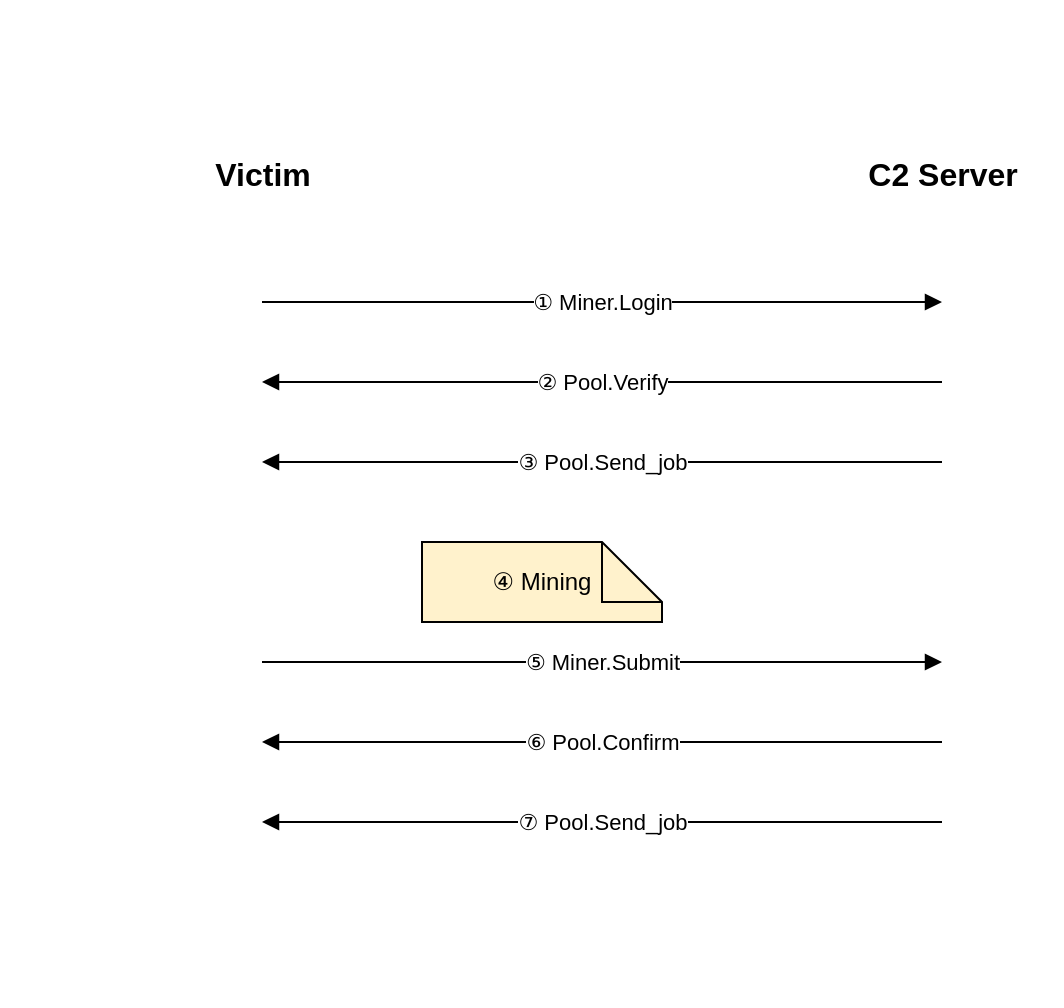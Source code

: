 <mxfile version="28.1.2">
  <diagram name="Stratum Protocol" id="w2IsIS3S49XQDsfhOpsc">
    <mxGraphModel dx="2066" dy="1103" grid="1" gridSize="10" guides="1" tooltips="1" connect="1" arrows="1" fold="1" page="1" pageScale="1" pageWidth="827" pageHeight="1169" math="0" shadow="0">
      <root>
        <mxCell id="0" />
        <mxCell id="1" parent="0" />
        <mxCell id="Ay433vLhD5onKc3j3dtD-1" value="Victim" style="text;html=1;fontSize=16;fontStyle=1;align=center;" vertex="1" parent="1">
          <mxGeometry x="210" y="130" width="80" height="30" as="geometry" />
        </mxCell>
        <mxCell id="Ay433vLhD5onKc3j3dtD-2" value="C2 Server" style="text;html=1;fontSize=16;fontStyle=1;align=center;" vertex="1" parent="1">
          <mxGeometry x="530" y="130" width="120" height="30" as="geometry" />
        </mxCell>
        <mxCell id="Ay433vLhD5onKc3j3dtD-3" style="shape=line;dashed=1;strokeWidth=2;" edge="1" parent="1">
          <mxGeometry x="120" y="60" height="500" relative="1" as="geometry">
            <mxPoint x="120" y="60" as="sourcePoint" />
            <mxPoint x="120" y="560" as="targetPoint" />
          </mxGeometry>
        </mxCell>
        <mxCell id="Ay433vLhD5onKc3j3dtD-4" style="shape=line;dashed=1;strokeWidth=2;" edge="1" parent="1">
          <mxGeometry x="460" y="60" height="500" relative="1" as="geometry">
            <mxPoint x="460" y="60" as="sourcePoint" />
            <mxPoint x="460" y="560" as="targetPoint" />
          </mxGeometry>
        </mxCell>
        <mxCell id="Ay433vLhD5onKc3j3dtD-5" value="① Miner.Login" style="endArrow=block;html=1;" edge="1" parent="1">
          <mxGeometry relative="1" as="geometry">
            <mxPoint x="250" y="210" as="sourcePoint" />
            <mxPoint x="590" y="210" as="targetPoint" />
          </mxGeometry>
        </mxCell>
        <mxCell id="Ay433vLhD5onKc3j3dtD-6" value="② Pool.Verify" style="endArrow=block;html=1;" edge="1" parent="1">
          <mxGeometry relative="1" as="geometry">
            <mxPoint x="590" y="250" as="sourcePoint" />
            <mxPoint x="250" y="250" as="targetPoint" />
          </mxGeometry>
        </mxCell>
        <mxCell id="Ay433vLhD5onKc3j3dtD-7" value="③ Pool.Send_job" style="endArrow=block;html=1;" edge="1" parent="1">
          <mxGeometry relative="1" as="geometry">
            <mxPoint x="590" y="290" as="sourcePoint" />
            <mxPoint x="250" y="290" as="targetPoint" />
          </mxGeometry>
        </mxCell>
        <mxCell id="Ay433vLhD5onKc3j3dtD-8" value="④ Mining" style="shape=note;whiteSpace=wrap;html=1;fontSize=12;fillColor=#FFF2CC;" vertex="1" parent="1">
          <mxGeometry x="330" y="330" width="120" height="40" as="geometry" />
        </mxCell>
        <mxCell id="Ay433vLhD5onKc3j3dtD-9" value="⑤ Miner.Submit" style="endArrow=block;html=1;" edge="1" parent="1">
          <mxGeometry relative="1" as="geometry">
            <mxPoint x="250" y="390" as="sourcePoint" />
            <mxPoint x="590" y="390" as="targetPoint" />
          </mxGeometry>
        </mxCell>
        <mxCell id="Ay433vLhD5onKc3j3dtD-10" value="⑥ Pool.Confirm" style="endArrow=block;html=1;" edge="1" parent="1">
          <mxGeometry relative="1" as="geometry">
            <mxPoint x="590" y="430" as="sourcePoint" />
            <mxPoint x="250" y="430" as="targetPoint" />
          </mxGeometry>
        </mxCell>
        <mxCell id="Ay433vLhD5onKc3j3dtD-11" value="⑦ Pool.Send_job" style="endArrow=block;html=1;" edge="1" parent="1">
          <mxGeometry relative="1" as="geometry">
            <mxPoint x="590" y="470" as="sourcePoint" />
            <mxPoint x="250" y="470" as="targetPoint" />
          </mxGeometry>
        </mxCell>
      </root>
    </mxGraphModel>
  </diagram>
</mxfile>
